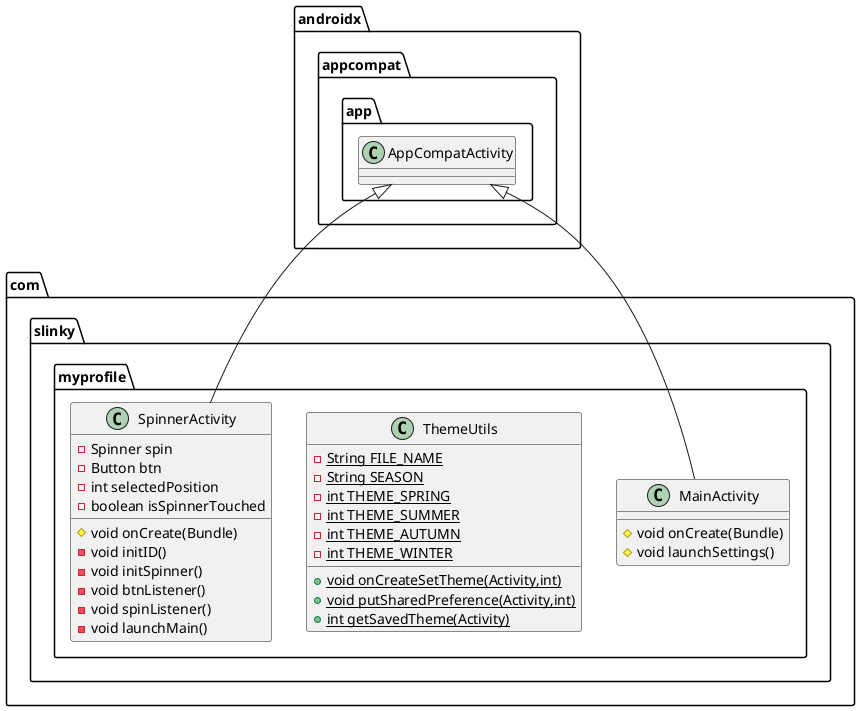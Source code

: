 @startuml
class com.slinky.myprofile.MainActivity {
# void onCreate(Bundle)
# void launchSettings()
}
class com.slinky.myprofile.ThemeUtils {
- {static} String FILE_NAME
- {static} String SEASON
- {static} int THEME_SPRING
- {static} int THEME_SUMMER
- {static} int THEME_AUTUMN
- {static} int THEME_WINTER
+ {static} void onCreateSetTheme(Activity,int)
+ {static} void putSharedPreference(Activity,int)
+ {static} int getSavedTheme(Activity)
}
class com.slinky.myprofile.SpinnerActivity {
- Spinner spin
- Button btn
- int selectedPosition
- boolean isSpinnerTouched
# void onCreate(Bundle)
- void initID()
- void initSpinner()
- void btnListener()
- void spinListener()
- void launchMain()
}


androidx.appcompat.app.AppCompatActivity <|-- com.slinky.myprofile.MainActivity
androidx.appcompat.app.AppCompatActivity <|-- com.slinky.myprofile.SpinnerActivity
@enduml